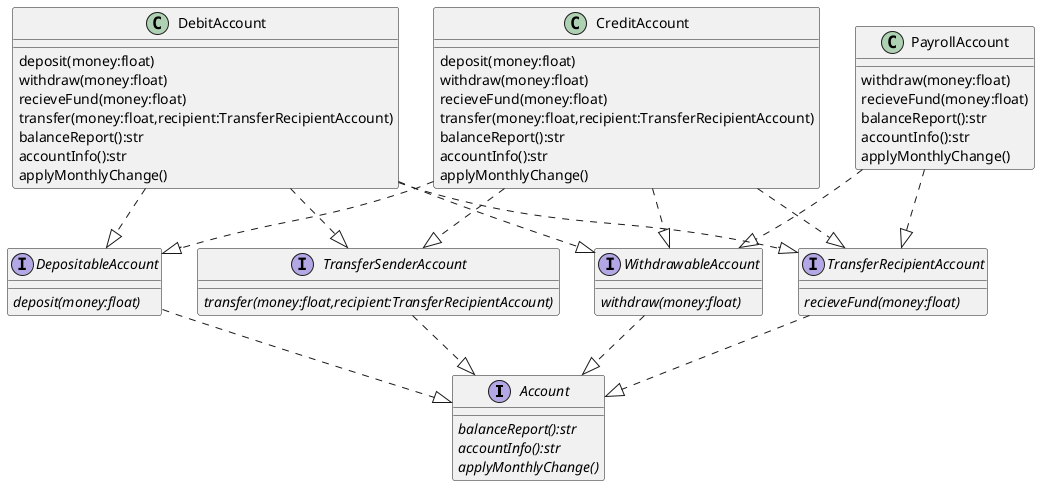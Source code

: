 @startuml
interface Account{
  {abstract} balanceReport():str
  {abstract} accountInfo():str
  {abstract} applyMonthlyChange()
}

interface DepositableAccount{
  {abstract} deposit(money:float)
}
interface WithdrawableAccount{
  {abstract} withdraw(money:float)
}
interface TransferRecipientAccount{
  {abstract} recieveFund(money:float)
}
interface TransferSenderAccount{
  {abstract} transfer(money:float,recipient:TransferRecipientAccount)
}

class CreditAccount{
  deposit(money:float)
  withdraw(money:float)
  recieveFund(money:float)
  transfer(money:float,recipient:TransferRecipientAccount)
  balanceReport():str
  accountInfo():str
  applyMonthlyChange()
}
class DebitAccount{
  deposit(money:float)
  withdraw(money:float)
  recieveFund(money:float)
  transfer(money:float,recipient:TransferRecipientAccount)
  balanceReport():str
  accountInfo():str
  applyMonthlyChange()
}
class PayrollAccount{
  withdraw(money:float)
  recieveFund(money:float)
  balanceReport():str
  accountInfo():str
  applyMonthlyChange()
}
DepositableAccount ..|> Account
WithdrawableAccount ..|> Account
TransferSenderAccount ..|> Account
TransferRecipientAccount ..|> Account
CreditAccount ..|> DepositableAccount
CreditAccount ..|> WithdrawableAccount
CreditAccount ..|> TransferSenderAccount
CreditAccount ..|> TransferRecipientAccount
DebitAccount ..|> DepositableAccount
DebitAccount ..|> WithdrawableAccount
DebitAccount ..|> TransferSenderAccount
DebitAccount ..|> TransferRecipientAccount
PayrollAccount ..|> WithdrawableAccount
PayrollAccount ..|> TransferRecipientAccount
@enduml
